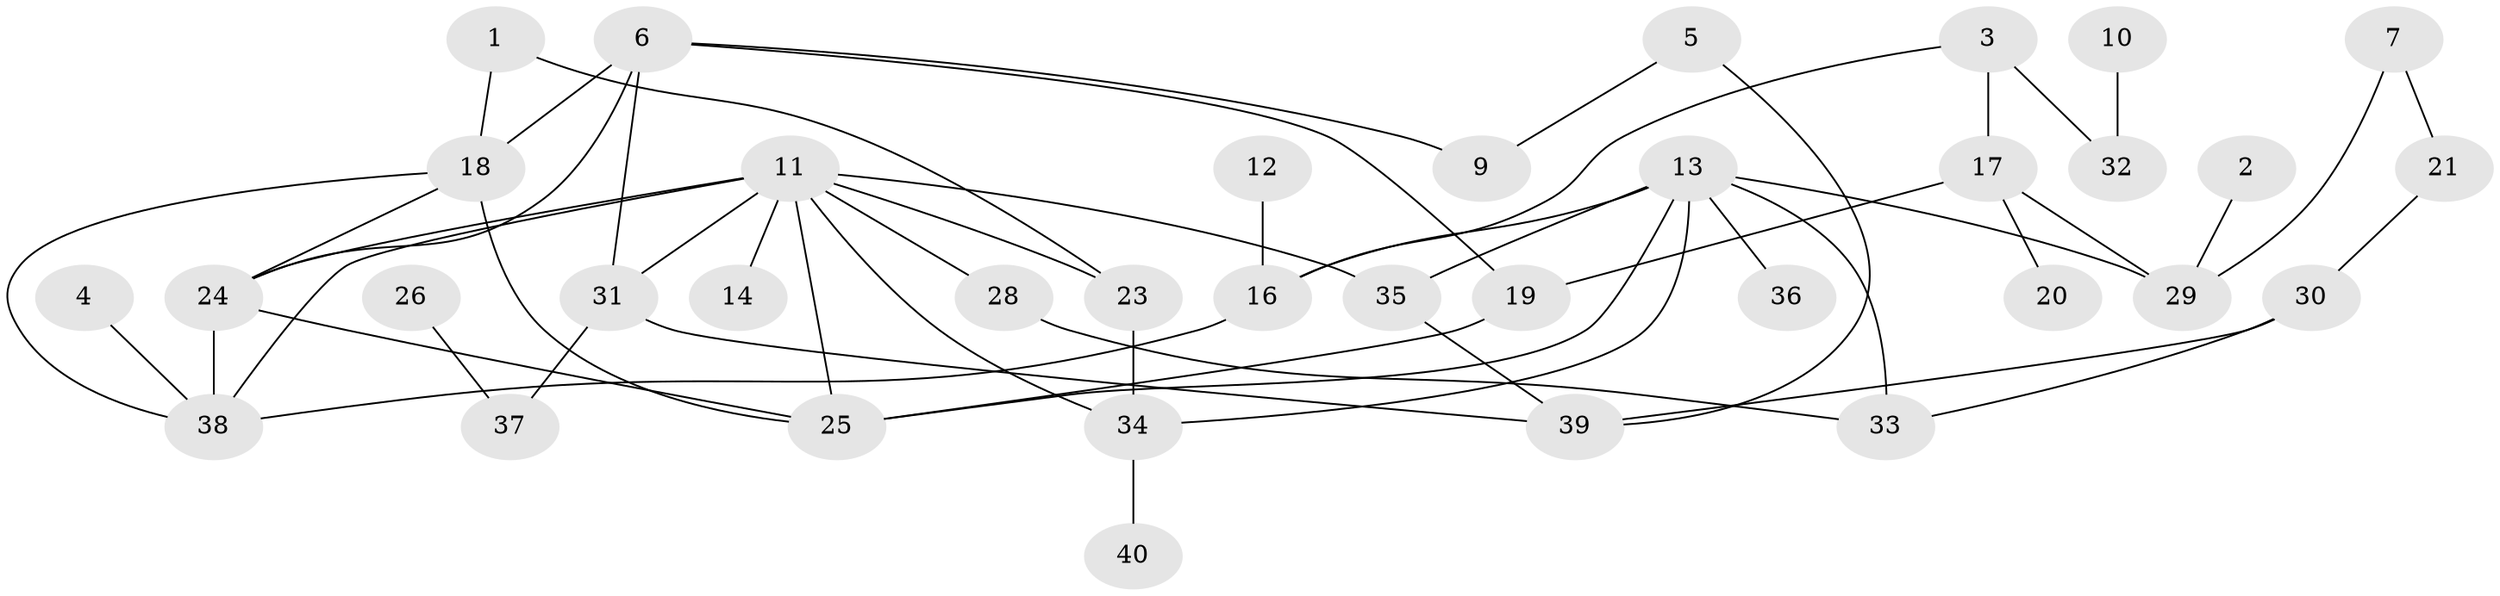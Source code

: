 // original degree distribution, {2: 0.2807017543859649, 1: 0.15789473684210525, 3: 0.17543859649122806, 0: 0.07017543859649122, 4: 0.17543859649122806, 5: 0.12280701754385964, 6: 0.017543859649122806}
// Generated by graph-tools (version 1.1) at 2025/48/03/04/25 22:48:13]
// undirected, 36 vertices, 54 edges
graph export_dot {
  node [color=gray90,style=filled];
  1;
  2;
  3;
  4;
  5;
  6;
  7;
  9;
  10;
  11;
  12;
  13;
  14;
  16;
  17;
  18;
  19;
  20;
  21;
  23;
  24;
  25;
  26;
  28;
  29;
  30;
  31;
  32;
  33;
  34;
  35;
  36;
  37;
  38;
  39;
  40;
  1 -- 18 [weight=1.0];
  1 -- 23 [weight=1.0];
  2 -- 29 [weight=1.0];
  3 -- 16 [weight=1.0];
  3 -- 17 [weight=1.0];
  3 -- 32 [weight=1.0];
  4 -- 38 [weight=1.0];
  5 -- 9 [weight=1.0];
  5 -- 39 [weight=1.0];
  6 -- 9 [weight=1.0];
  6 -- 18 [weight=1.0];
  6 -- 19 [weight=1.0];
  6 -- 24 [weight=1.0];
  6 -- 31 [weight=1.0];
  7 -- 21 [weight=1.0];
  7 -- 29 [weight=1.0];
  10 -- 32 [weight=1.0];
  11 -- 14 [weight=3.0];
  11 -- 23 [weight=2.0];
  11 -- 24 [weight=1.0];
  11 -- 25 [weight=1.0];
  11 -- 28 [weight=1.0];
  11 -- 31 [weight=1.0];
  11 -- 34 [weight=1.0];
  11 -- 35 [weight=1.0];
  11 -- 38 [weight=1.0];
  12 -- 16 [weight=1.0];
  13 -- 16 [weight=1.0];
  13 -- 25 [weight=1.0];
  13 -- 29 [weight=1.0];
  13 -- 33 [weight=1.0];
  13 -- 34 [weight=1.0];
  13 -- 35 [weight=1.0];
  13 -- 36 [weight=1.0];
  16 -- 38 [weight=1.0];
  17 -- 19 [weight=1.0];
  17 -- 20 [weight=1.0];
  17 -- 29 [weight=1.0];
  18 -- 24 [weight=1.0];
  18 -- 25 [weight=1.0];
  18 -- 38 [weight=1.0];
  19 -- 25 [weight=1.0];
  21 -- 30 [weight=1.0];
  23 -- 34 [weight=1.0];
  24 -- 25 [weight=1.0];
  24 -- 38 [weight=1.0];
  26 -- 37 [weight=1.0];
  28 -- 33 [weight=1.0];
  30 -- 33 [weight=1.0];
  30 -- 39 [weight=1.0];
  31 -- 37 [weight=1.0];
  31 -- 39 [weight=1.0];
  34 -- 40 [weight=1.0];
  35 -- 39 [weight=1.0];
}
